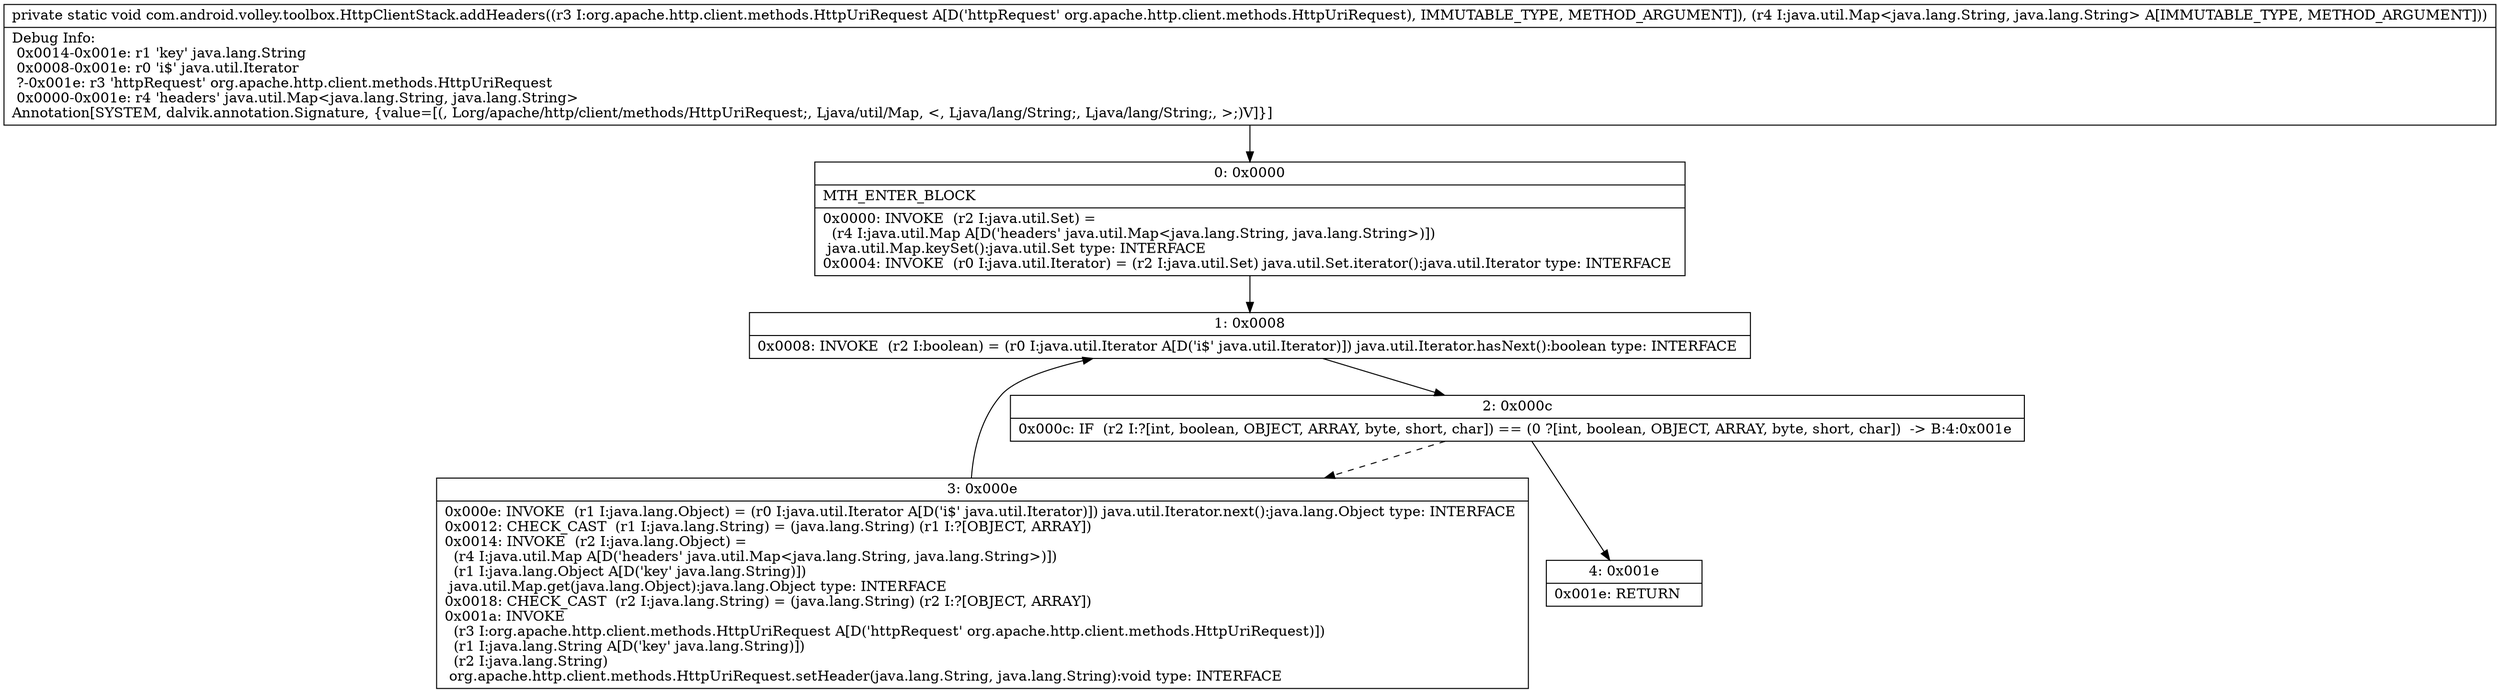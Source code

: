 digraph "CFG forcom.android.volley.toolbox.HttpClientStack.addHeaders(Lorg\/apache\/http\/client\/methods\/HttpUriRequest;Ljava\/util\/Map;)V" {
Node_0 [shape=record,label="{0\:\ 0x0000|MTH_ENTER_BLOCK\l|0x0000: INVOKE  (r2 I:java.util.Set) = \l  (r4 I:java.util.Map A[D('headers' java.util.Map\<java.lang.String, java.lang.String\>)])\l java.util.Map.keySet():java.util.Set type: INTERFACE \l0x0004: INVOKE  (r0 I:java.util.Iterator) = (r2 I:java.util.Set) java.util.Set.iterator():java.util.Iterator type: INTERFACE \l}"];
Node_1 [shape=record,label="{1\:\ 0x0008|0x0008: INVOKE  (r2 I:boolean) = (r0 I:java.util.Iterator A[D('i$' java.util.Iterator)]) java.util.Iterator.hasNext():boolean type: INTERFACE \l}"];
Node_2 [shape=record,label="{2\:\ 0x000c|0x000c: IF  (r2 I:?[int, boolean, OBJECT, ARRAY, byte, short, char]) == (0 ?[int, boolean, OBJECT, ARRAY, byte, short, char])  \-\> B:4:0x001e \l}"];
Node_3 [shape=record,label="{3\:\ 0x000e|0x000e: INVOKE  (r1 I:java.lang.Object) = (r0 I:java.util.Iterator A[D('i$' java.util.Iterator)]) java.util.Iterator.next():java.lang.Object type: INTERFACE \l0x0012: CHECK_CAST  (r1 I:java.lang.String) = (java.lang.String) (r1 I:?[OBJECT, ARRAY]) \l0x0014: INVOKE  (r2 I:java.lang.Object) = \l  (r4 I:java.util.Map A[D('headers' java.util.Map\<java.lang.String, java.lang.String\>)])\l  (r1 I:java.lang.Object A[D('key' java.lang.String)])\l java.util.Map.get(java.lang.Object):java.lang.Object type: INTERFACE \l0x0018: CHECK_CAST  (r2 I:java.lang.String) = (java.lang.String) (r2 I:?[OBJECT, ARRAY]) \l0x001a: INVOKE  \l  (r3 I:org.apache.http.client.methods.HttpUriRequest A[D('httpRequest' org.apache.http.client.methods.HttpUriRequest)])\l  (r1 I:java.lang.String A[D('key' java.lang.String)])\l  (r2 I:java.lang.String)\l org.apache.http.client.methods.HttpUriRequest.setHeader(java.lang.String, java.lang.String):void type: INTERFACE \l}"];
Node_4 [shape=record,label="{4\:\ 0x001e|0x001e: RETURN   \l}"];
MethodNode[shape=record,label="{private static void com.android.volley.toolbox.HttpClientStack.addHeaders((r3 I:org.apache.http.client.methods.HttpUriRequest A[D('httpRequest' org.apache.http.client.methods.HttpUriRequest), IMMUTABLE_TYPE, METHOD_ARGUMENT]), (r4 I:java.util.Map\<java.lang.String, java.lang.String\> A[IMMUTABLE_TYPE, METHOD_ARGUMENT]))  | Debug Info:\l  0x0014\-0x001e: r1 'key' java.lang.String\l  0x0008\-0x001e: r0 'i$' java.util.Iterator\l  ?\-0x001e: r3 'httpRequest' org.apache.http.client.methods.HttpUriRequest\l  0x0000\-0x001e: r4 'headers' java.util.Map\<java.lang.String, java.lang.String\>\lAnnotation[SYSTEM, dalvik.annotation.Signature, \{value=[(, Lorg\/apache\/http\/client\/methods\/HttpUriRequest;, Ljava\/util\/Map, \<, Ljava\/lang\/String;, Ljava\/lang\/String;, \>;)V]\}]\l}"];
MethodNode -> Node_0;
Node_0 -> Node_1;
Node_1 -> Node_2;
Node_2 -> Node_3[style=dashed];
Node_2 -> Node_4;
Node_3 -> Node_1;
}

